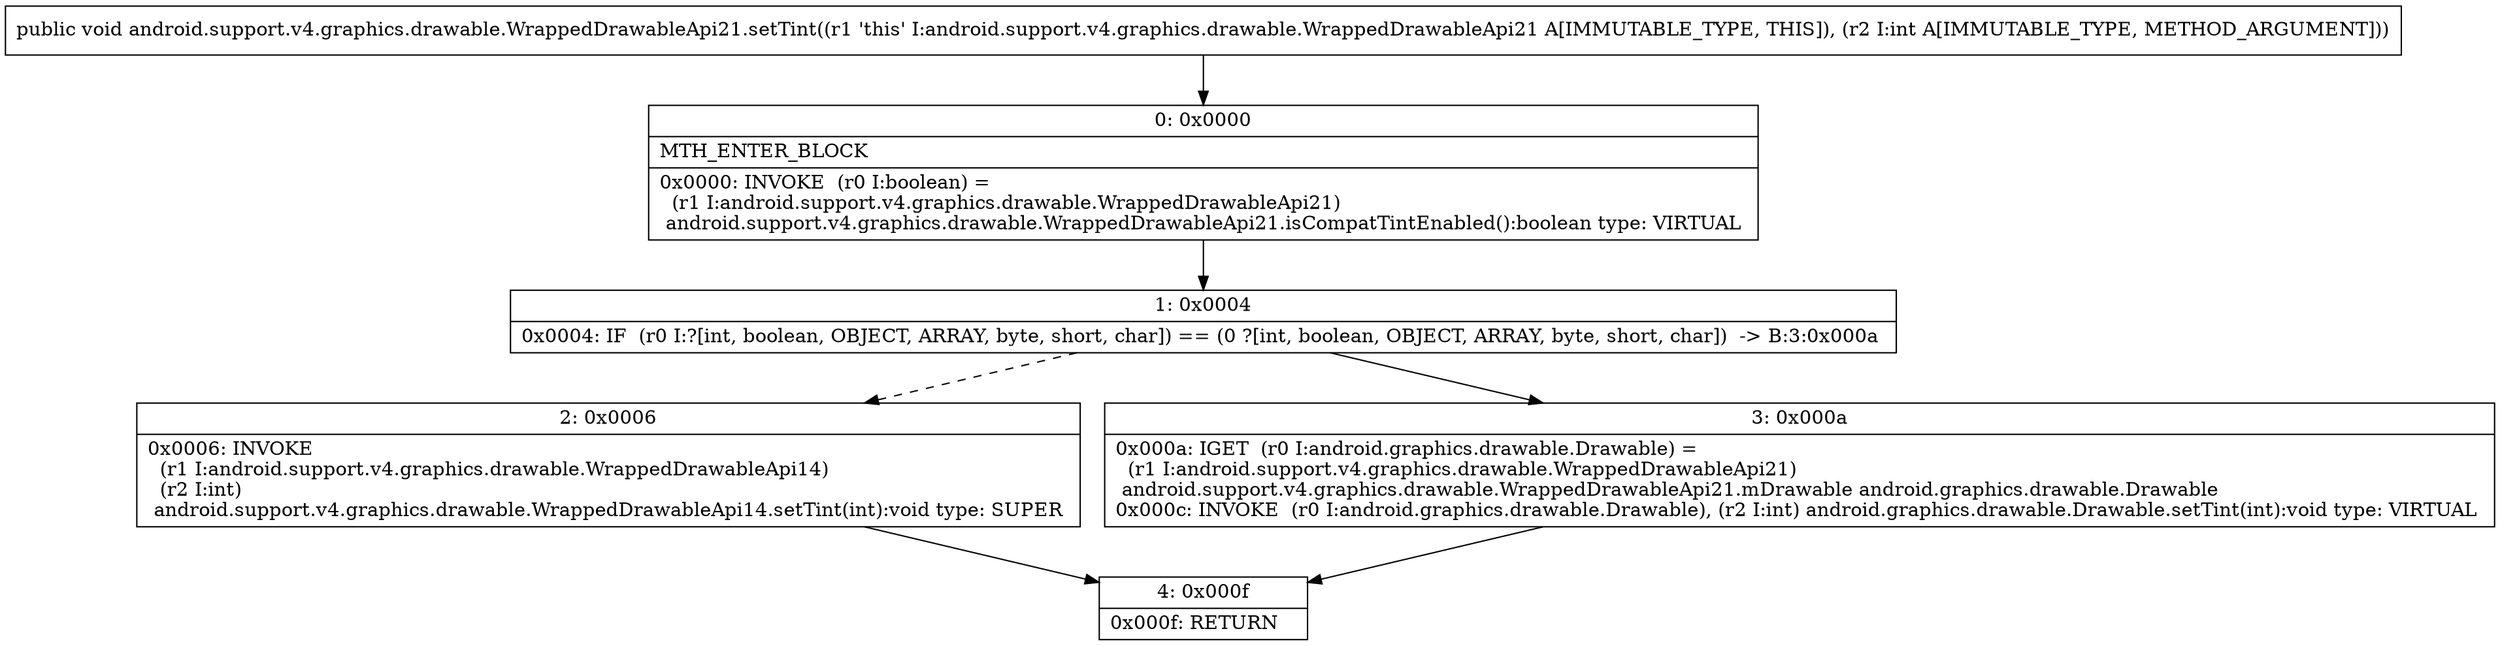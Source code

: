digraph "CFG forandroid.support.v4.graphics.drawable.WrappedDrawableApi21.setTint(I)V" {
Node_0 [shape=record,label="{0\:\ 0x0000|MTH_ENTER_BLOCK\l|0x0000: INVOKE  (r0 I:boolean) = \l  (r1 I:android.support.v4.graphics.drawable.WrappedDrawableApi21)\l android.support.v4.graphics.drawable.WrappedDrawableApi21.isCompatTintEnabled():boolean type: VIRTUAL \l}"];
Node_1 [shape=record,label="{1\:\ 0x0004|0x0004: IF  (r0 I:?[int, boolean, OBJECT, ARRAY, byte, short, char]) == (0 ?[int, boolean, OBJECT, ARRAY, byte, short, char])  \-\> B:3:0x000a \l}"];
Node_2 [shape=record,label="{2\:\ 0x0006|0x0006: INVOKE  \l  (r1 I:android.support.v4.graphics.drawable.WrappedDrawableApi14)\l  (r2 I:int)\l android.support.v4.graphics.drawable.WrappedDrawableApi14.setTint(int):void type: SUPER \l}"];
Node_3 [shape=record,label="{3\:\ 0x000a|0x000a: IGET  (r0 I:android.graphics.drawable.Drawable) = \l  (r1 I:android.support.v4.graphics.drawable.WrappedDrawableApi21)\l android.support.v4.graphics.drawable.WrappedDrawableApi21.mDrawable android.graphics.drawable.Drawable \l0x000c: INVOKE  (r0 I:android.graphics.drawable.Drawable), (r2 I:int) android.graphics.drawable.Drawable.setTint(int):void type: VIRTUAL \l}"];
Node_4 [shape=record,label="{4\:\ 0x000f|0x000f: RETURN   \l}"];
MethodNode[shape=record,label="{public void android.support.v4.graphics.drawable.WrappedDrawableApi21.setTint((r1 'this' I:android.support.v4.graphics.drawable.WrappedDrawableApi21 A[IMMUTABLE_TYPE, THIS]), (r2 I:int A[IMMUTABLE_TYPE, METHOD_ARGUMENT])) }"];
MethodNode -> Node_0;
Node_0 -> Node_1;
Node_1 -> Node_2[style=dashed];
Node_1 -> Node_3;
Node_2 -> Node_4;
Node_3 -> Node_4;
}

